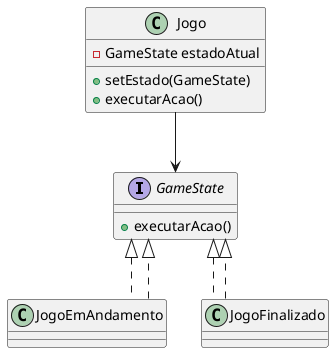 @startuml
skinparam linetype ortho

interface GameState {
    + executarAcao()
}

class JogoEmAndamento implements GameState
class JogoFinalizado implements GameState

class Jogo {
    - GameState estadoAtual
    + setEstado(GameState)
    + executarAcao()
}

Jogo --> GameState
JogoEmAndamento ..|> GameState
JogoFinalizado ..|> GameState

@enduml
